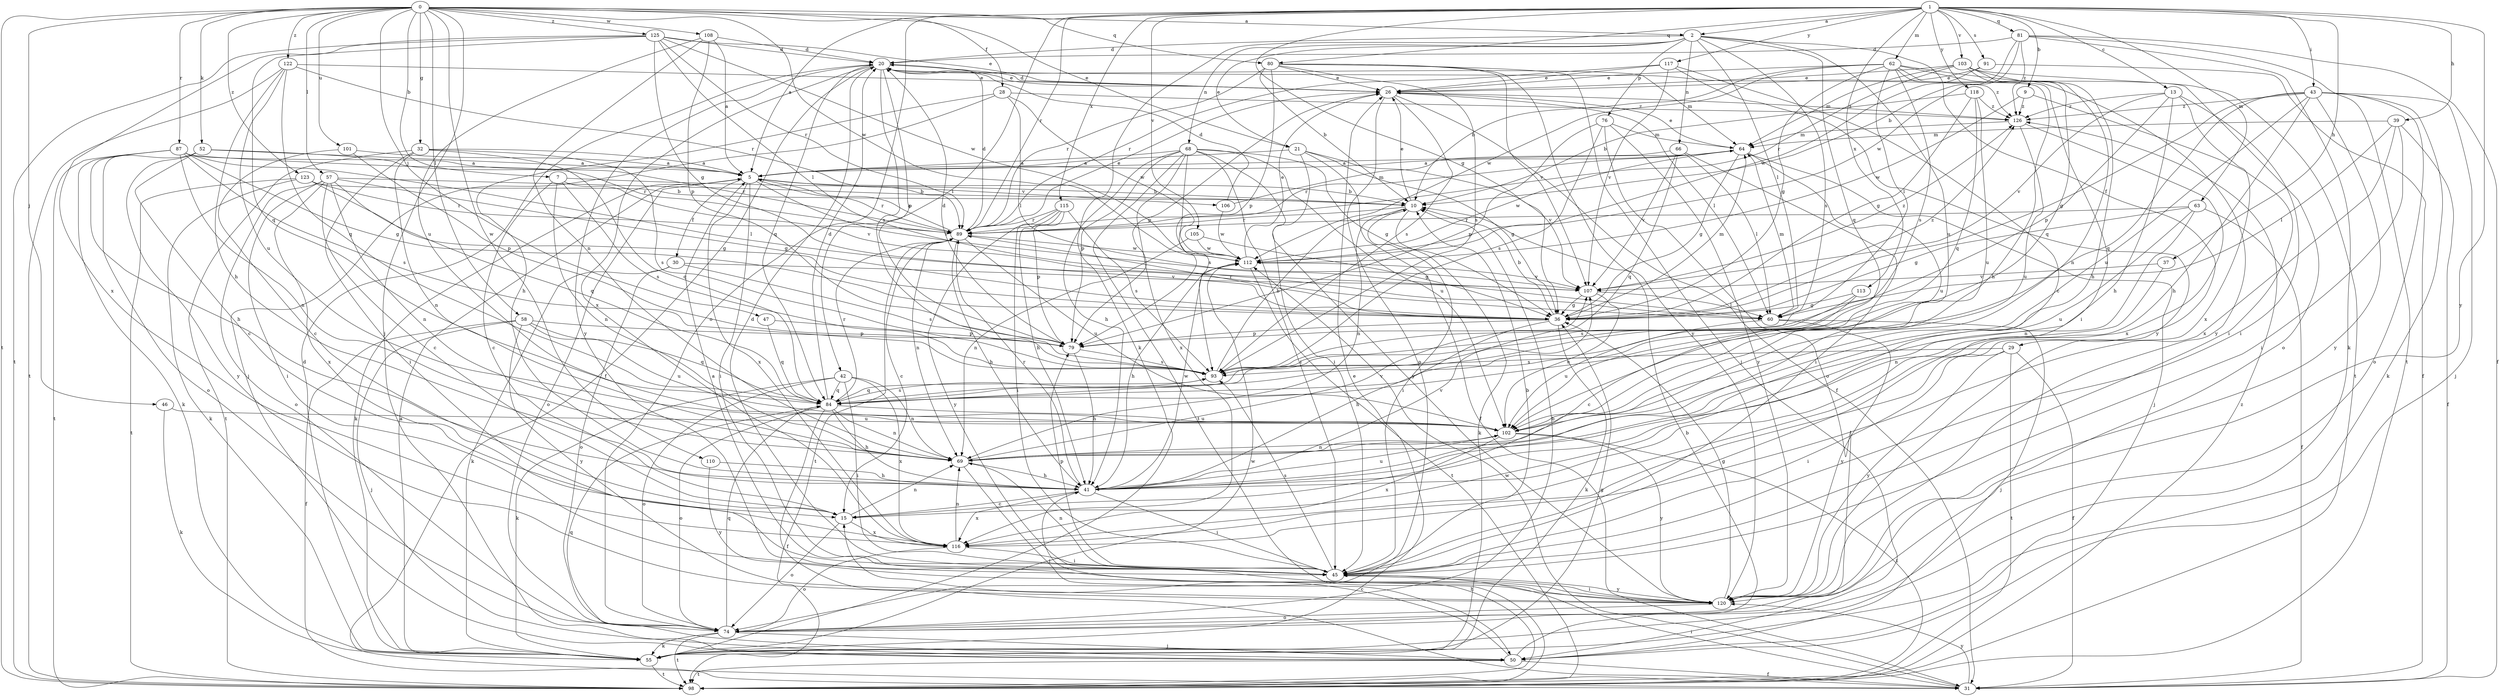 strict digraph  {
0;
1;
2;
5;
7;
9;
10;
13;
15;
20;
21;
26;
28;
29;
30;
31;
32;
36;
37;
39;
41;
42;
43;
45;
46;
47;
50;
52;
55;
57;
58;
60;
62;
63;
64;
66;
68;
69;
74;
76;
79;
80;
81;
84;
87;
89;
91;
93;
98;
101;
102;
103;
105;
106;
107;
108;
110;
112;
113;
115;
116;
117;
118;
120;
122;
123;
125;
126;
0 -> 2  [label=a];
0 -> 7  [label=b];
0 -> 21  [label=e];
0 -> 28  [label=f];
0 -> 32  [label=g];
0 -> 46  [label=j];
0 -> 47  [label=j];
0 -> 50  [label=j];
0 -> 52  [label=k];
0 -> 57  [label=l];
0 -> 58  [label=l];
0 -> 80  [label=q];
0 -> 87  [label=r];
0 -> 98  [label=t];
0 -> 101  [label=u];
0 -> 108  [label=w];
0 -> 110  [label=w];
0 -> 112  [label=w];
0 -> 122  [label=z];
0 -> 123  [label=z];
0 -> 125  [label=z];
1 -> 2  [label=a];
1 -> 5  [label=a];
1 -> 9  [label=b];
1 -> 13  [label=c];
1 -> 36  [label=g];
1 -> 37  [label=h];
1 -> 39  [label=h];
1 -> 42  [label=i];
1 -> 43  [label=i];
1 -> 62  [label=m];
1 -> 63  [label=m];
1 -> 74  [label=o];
1 -> 80  [label=q];
1 -> 81  [label=q];
1 -> 89  [label=r];
1 -> 91  [label=s];
1 -> 103  [label=v];
1 -> 105  [label=v];
1 -> 113  [label=x];
1 -> 115  [label=x];
1 -> 117  [label=y];
1 -> 118  [label=y];
1 -> 120  [label=y];
2 -> 20  [label=d];
2 -> 21  [label=e];
2 -> 29  [label=f];
2 -> 55  [label=k];
2 -> 60  [label=l];
2 -> 66  [label=n];
2 -> 68  [label=n];
2 -> 76  [label=p];
2 -> 84  [label=q];
2 -> 93  [label=s];
2 -> 102  [label=u];
5 -> 10  [label=b];
5 -> 30  [label=f];
5 -> 45  [label=i];
5 -> 55  [label=k];
5 -> 74  [label=o];
5 -> 89  [label=r];
5 -> 106  [label=v];
5 -> 107  [label=v];
5 -> 116  [label=x];
7 -> 10  [label=b];
7 -> 15  [label=c];
7 -> 69  [label=n];
7 -> 93  [label=s];
7 -> 107  [label=v];
9 -> 45  [label=i];
9 -> 112  [label=w];
9 -> 126  [label=z];
10 -> 26  [label=e];
10 -> 45  [label=i];
10 -> 55  [label=k];
10 -> 69  [label=n];
10 -> 89  [label=r];
13 -> 41  [label=h];
13 -> 45  [label=i];
13 -> 79  [label=p];
13 -> 107  [label=v];
13 -> 116  [label=x];
13 -> 126  [label=z];
15 -> 69  [label=n];
15 -> 74  [label=o];
15 -> 116  [label=x];
20 -> 26  [label=e];
20 -> 31  [label=f];
20 -> 64  [label=m];
20 -> 79  [label=p];
20 -> 84  [label=q];
20 -> 93  [label=s];
20 -> 116  [label=x];
20 -> 120  [label=y];
20 -> 126  [label=z];
21 -> 5  [label=a];
21 -> 31  [label=f];
21 -> 36  [label=g];
21 -> 45  [label=i];
21 -> 107  [label=v];
26 -> 20  [label=d];
26 -> 31  [label=f];
26 -> 60  [label=l];
26 -> 74  [label=o];
26 -> 79  [label=p];
26 -> 93  [label=s];
26 -> 126  [label=z];
28 -> 41  [label=h];
28 -> 50  [label=j];
28 -> 60  [label=l];
28 -> 112  [label=w];
28 -> 126  [label=z];
29 -> 31  [label=f];
29 -> 45  [label=i];
29 -> 93  [label=s];
29 -> 98  [label=t];
29 -> 120  [label=y];
30 -> 55  [label=k];
30 -> 74  [label=o];
30 -> 93  [label=s];
30 -> 107  [label=v];
31 -> 45  [label=i];
31 -> 112  [label=w];
31 -> 120  [label=y];
32 -> 5  [label=a];
32 -> 45  [label=i];
32 -> 69  [label=n];
32 -> 84  [label=q];
32 -> 93  [label=s];
32 -> 98  [label=t];
36 -> 10  [label=b];
36 -> 41  [label=h];
36 -> 55  [label=k];
36 -> 64  [label=m];
36 -> 79  [label=p];
36 -> 89  [label=r];
36 -> 126  [label=z];
37 -> 69  [label=n];
37 -> 107  [label=v];
39 -> 31  [label=f];
39 -> 45  [label=i];
39 -> 60  [label=l];
39 -> 64  [label=m];
39 -> 116  [label=x];
41 -> 15  [label=c];
41 -> 45  [label=i];
41 -> 89  [label=r];
41 -> 102  [label=u];
41 -> 107  [label=v];
41 -> 112  [label=w];
41 -> 116  [label=x];
42 -> 45  [label=i];
42 -> 55  [label=k];
42 -> 69  [label=n];
42 -> 74  [label=o];
42 -> 84  [label=q];
42 -> 116  [label=x];
43 -> 36  [label=g];
43 -> 41  [label=h];
43 -> 50  [label=j];
43 -> 55  [label=k];
43 -> 74  [label=o];
43 -> 84  [label=q];
43 -> 102  [label=u];
43 -> 120  [label=y];
43 -> 126  [label=z];
45 -> 5  [label=a];
45 -> 10  [label=b];
45 -> 20  [label=d];
45 -> 69  [label=n];
45 -> 79  [label=p];
45 -> 93  [label=s];
45 -> 120  [label=y];
46 -> 55  [label=k];
46 -> 102  [label=u];
47 -> 79  [label=p];
47 -> 84  [label=q];
50 -> 10  [label=b];
50 -> 15  [label=c];
50 -> 31  [label=f];
50 -> 84  [label=q];
50 -> 98  [label=t];
52 -> 5  [label=a];
52 -> 15  [label=c];
52 -> 74  [label=o];
52 -> 89  [label=r];
52 -> 120  [label=y];
55 -> 5  [label=a];
55 -> 20  [label=d];
55 -> 26  [label=e];
55 -> 36  [label=g];
55 -> 98  [label=t];
55 -> 112  [label=w];
57 -> 10  [label=b];
57 -> 15  [label=c];
57 -> 36  [label=g];
57 -> 45  [label=i];
57 -> 69  [label=n];
57 -> 74  [label=o];
57 -> 84  [label=q];
57 -> 116  [label=x];
58 -> 31  [label=f];
58 -> 50  [label=j];
58 -> 79  [label=p];
58 -> 84  [label=q];
58 -> 102  [label=u];
58 -> 120  [label=y];
60 -> 50  [label=j];
60 -> 64  [label=m];
60 -> 102  [label=u];
60 -> 120  [label=y];
62 -> 10  [label=b];
62 -> 26  [label=e];
62 -> 36  [label=g];
62 -> 41  [label=h];
62 -> 45  [label=i];
62 -> 60  [label=l];
62 -> 74  [label=o];
62 -> 93  [label=s];
62 -> 112  [label=w];
62 -> 120  [label=y];
63 -> 31  [label=f];
63 -> 36  [label=g];
63 -> 69  [label=n];
63 -> 89  [label=r];
63 -> 102  [label=u];
64 -> 5  [label=a];
64 -> 26  [label=e];
64 -> 36  [label=g];
64 -> 50  [label=j];
64 -> 89  [label=r];
64 -> 102  [label=u];
64 -> 112  [label=w];
66 -> 5  [label=a];
66 -> 45  [label=i];
66 -> 60  [label=l];
66 -> 84  [label=q];
66 -> 107  [label=v];
68 -> 5  [label=a];
68 -> 36  [label=g];
68 -> 41  [label=h];
68 -> 45  [label=i];
68 -> 79  [label=p];
68 -> 93  [label=s];
68 -> 98  [label=t];
68 -> 102  [label=u];
68 -> 116  [label=x];
68 -> 120  [label=y];
69 -> 41  [label=h];
69 -> 50  [label=j];
69 -> 107  [label=v];
74 -> 10  [label=b];
74 -> 50  [label=j];
74 -> 55  [label=k];
74 -> 84  [label=q];
74 -> 98  [label=t];
76 -> 64  [label=m];
76 -> 74  [label=o];
76 -> 79  [label=p];
76 -> 93  [label=s];
76 -> 120  [label=y];
79 -> 20  [label=d];
79 -> 41  [label=h];
79 -> 93  [label=s];
80 -> 10  [label=b];
80 -> 26  [label=e];
80 -> 50  [label=j];
80 -> 79  [label=p];
80 -> 89  [label=r];
80 -> 93  [label=s];
80 -> 107  [label=v];
80 -> 120  [label=y];
81 -> 10  [label=b];
81 -> 20  [label=d];
81 -> 31  [label=f];
81 -> 55  [label=k];
81 -> 98  [label=t];
81 -> 112  [label=w];
81 -> 126  [label=z];
84 -> 20  [label=d];
84 -> 31  [label=f];
84 -> 41  [label=h];
84 -> 69  [label=n];
84 -> 74  [label=o];
84 -> 89  [label=r];
84 -> 93  [label=s];
84 -> 102  [label=u];
87 -> 5  [label=a];
87 -> 36  [label=g];
87 -> 41  [label=h];
87 -> 55  [label=k];
87 -> 60  [label=l];
87 -> 69  [label=n];
87 -> 89  [label=r];
87 -> 93  [label=s];
87 -> 98  [label=t];
89 -> 5  [label=a];
89 -> 15  [label=c];
89 -> 20  [label=d];
89 -> 26  [label=e];
89 -> 41  [label=h];
89 -> 69  [label=n];
89 -> 98  [label=t];
89 -> 102  [label=u];
89 -> 112  [label=w];
91 -> 26  [label=e];
91 -> 31  [label=f];
91 -> 112  [label=w];
93 -> 10  [label=b];
93 -> 84  [label=q];
98 -> 41  [label=h];
98 -> 126  [label=z];
101 -> 5  [label=a];
101 -> 15  [label=c];
101 -> 79  [label=p];
102 -> 69  [label=n];
102 -> 98  [label=t];
102 -> 116  [label=x];
102 -> 120  [label=y];
103 -> 26  [label=e];
103 -> 41  [label=h];
103 -> 64  [label=m];
103 -> 69  [label=n];
103 -> 84  [label=q];
103 -> 89  [label=r];
103 -> 98  [label=t];
105 -> 36  [label=g];
105 -> 69  [label=n];
105 -> 112  [label=w];
106 -> 20  [label=d];
106 -> 64  [label=m];
106 -> 112  [label=w];
107 -> 36  [label=g];
107 -> 60  [label=l];
107 -> 102  [label=u];
107 -> 126  [label=z];
108 -> 5  [label=a];
108 -> 20  [label=d];
108 -> 69  [label=n];
108 -> 79  [label=p];
108 -> 102  [label=u];
110 -> 41  [label=h];
110 -> 120  [label=y];
112 -> 26  [label=e];
112 -> 41  [label=h];
112 -> 98  [label=t];
112 -> 107  [label=v];
113 -> 15  [label=c];
113 -> 36  [label=g];
113 -> 93  [label=s];
115 -> 41  [label=h];
115 -> 45  [label=i];
115 -> 79  [label=p];
115 -> 89  [label=r];
115 -> 93  [label=s];
115 -> 120  [label=y];
116 -> 45  [label=i];
116 -> 69  [label=n];
116 -> 74  [label=o];
117 -> 15  [label=c];
117 -> 26  [label=e];
117 -> 89  [label=r];
117 -> 107  [label=v];
117 -> 120  [label=y];
118 -> 10  [label=b];
118 -> 36  [label=g];
118 -> 84  [label=q];
118 -> 102  [label=u];
118 -> 126  [label=z];
120 -> 36  [label=g];
120 -> 45  [label=i];
120 -> 74  [label=o];
122 -> 26  [label=e];
122 -> 41  [label=h];
122 -> 84  [label=q];
122 -> 89  [label=r];
122 -> 98  [label=t];
122 -> 102  [label=u];
123 -> 10  [label=b];
123 -> 36  [label=g];
123 -> 55  [label=k];
123 -> 89  [label=r];
123 -> 98  [label=t];
125 -> 20  [label=d];
125 -> 26  [label=e];
125 -> 36  [label=g];
125 -> 60  [label=l];
125 -> 84  [label=q];
125 -> 89  [label=r];
125 -> 98  [label=t];
125 -> 112  [label=w];
125 -> 116  [label=x];
126 -> 64  [label=m];
126 -> 102  [label=u];
126 -> 116  [label=x];
}
